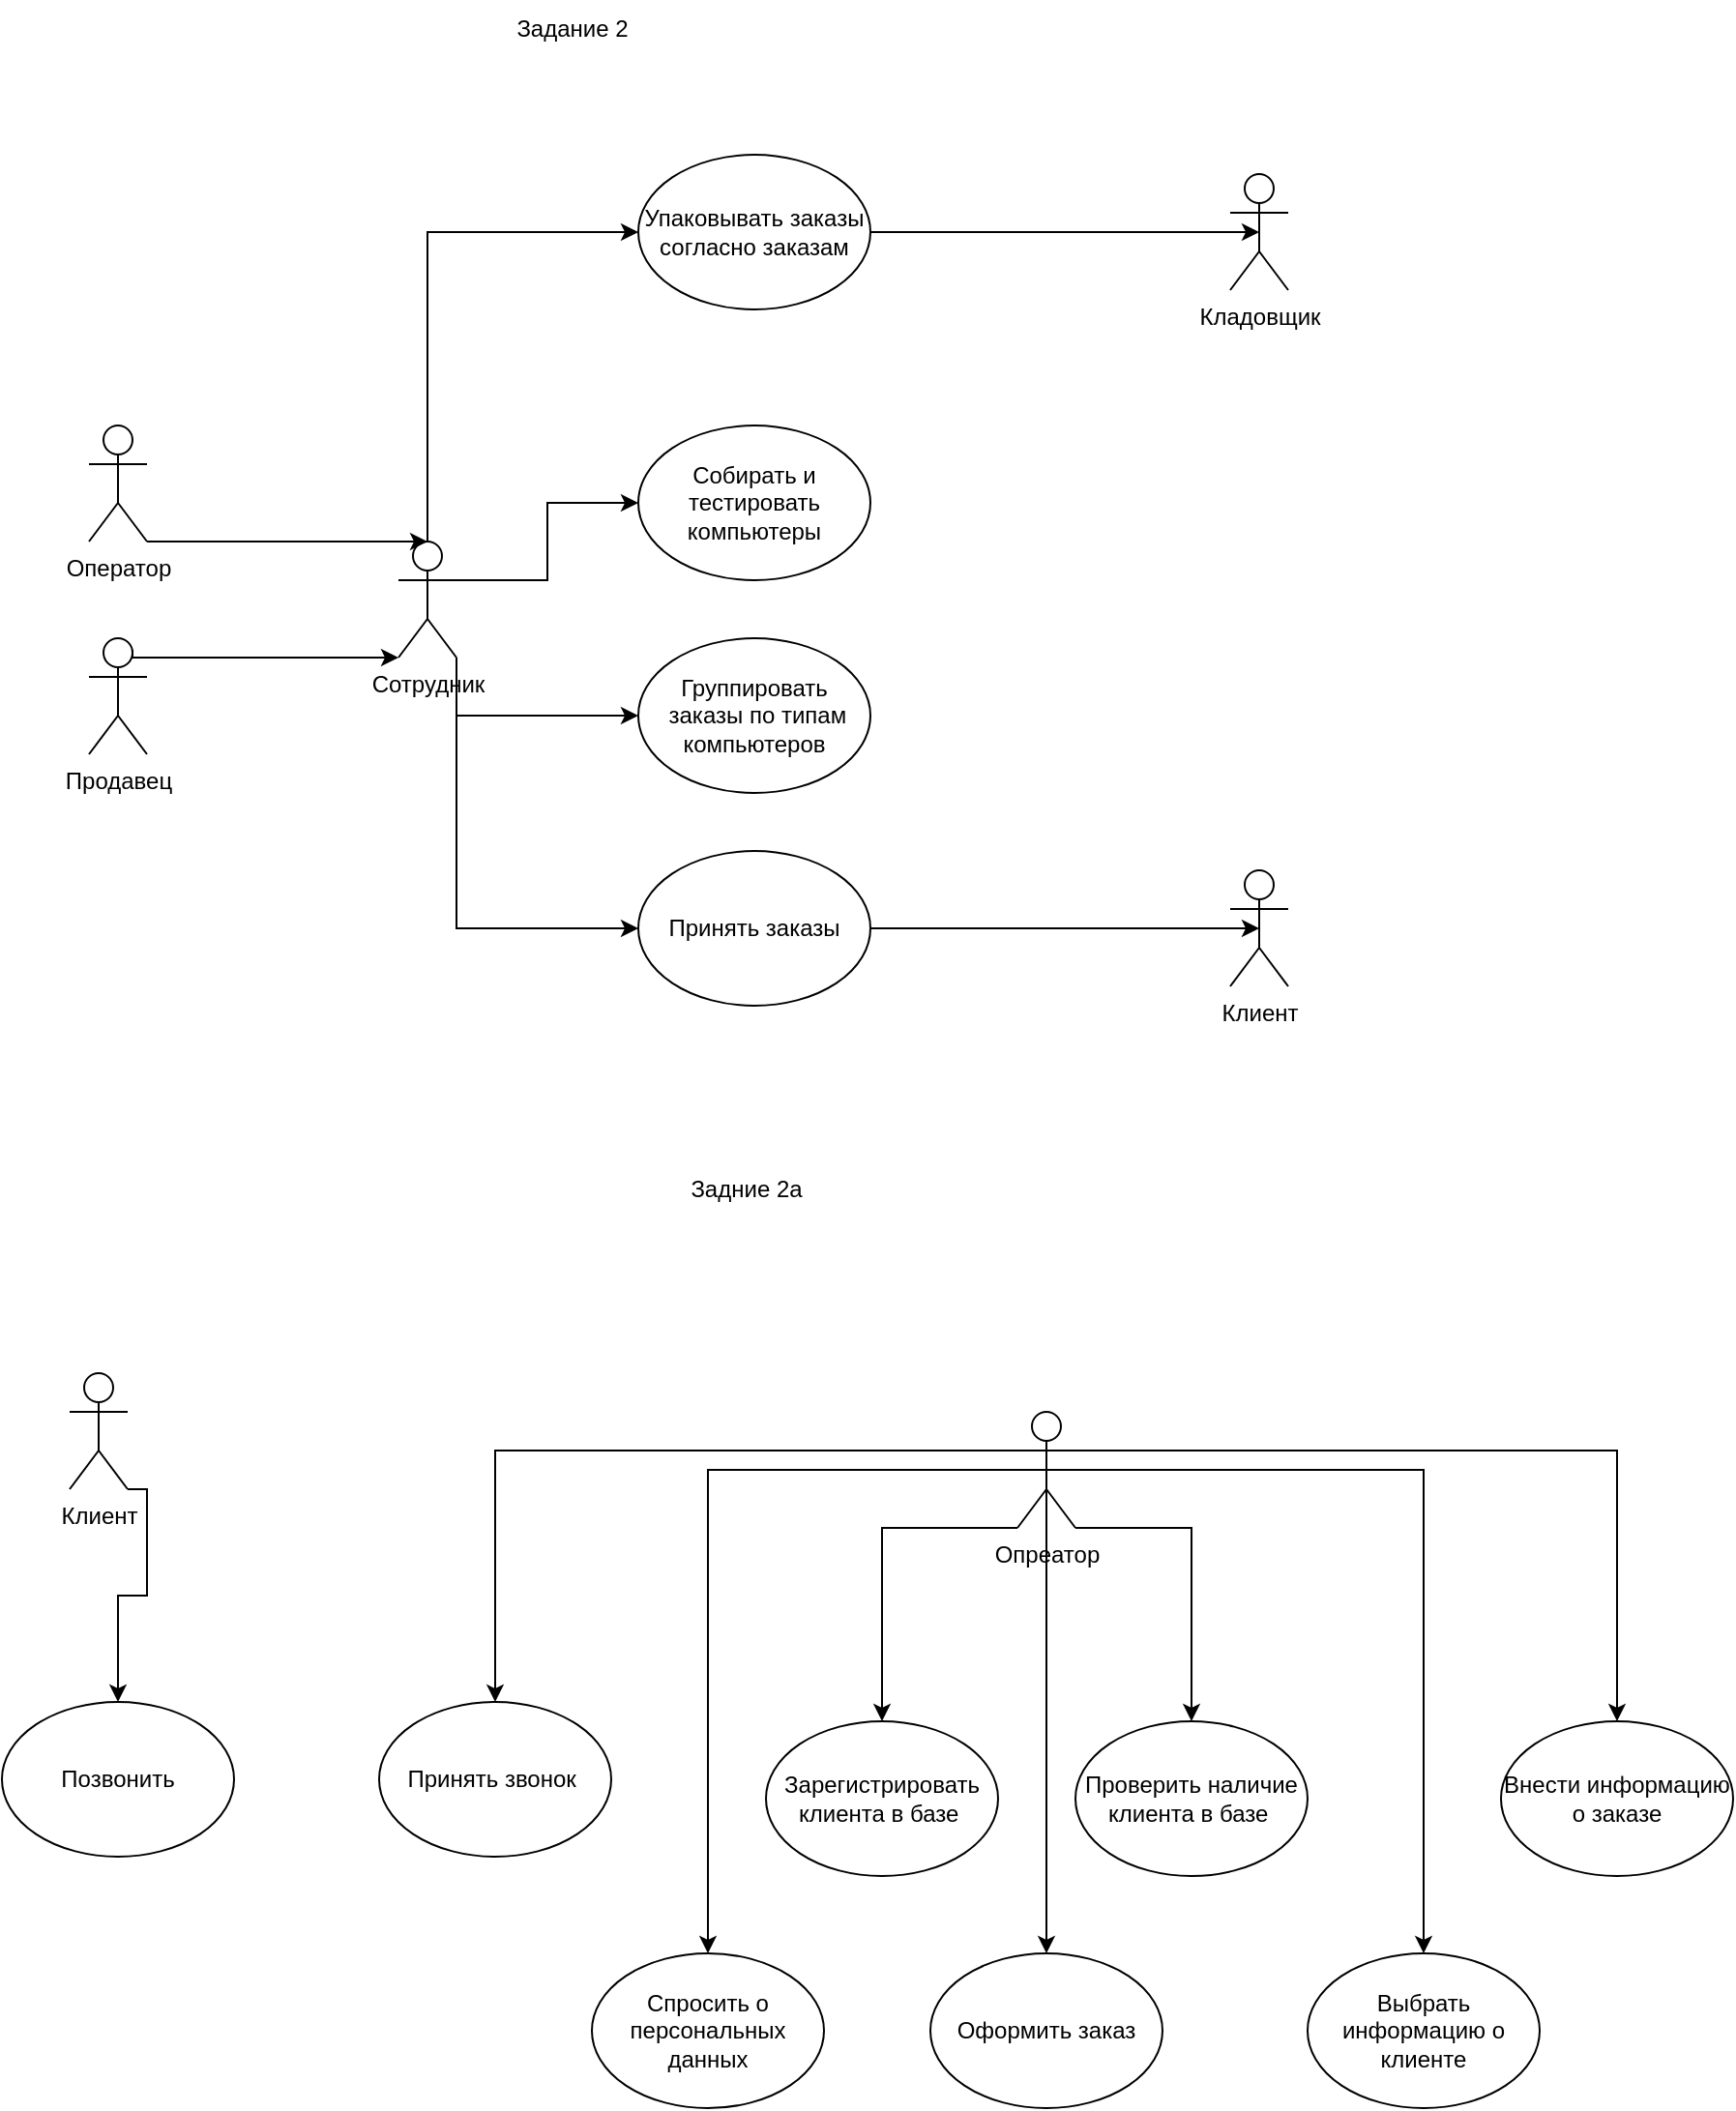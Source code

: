 <mxfile version="21.8.0" type="google">
  <diagram name="Страница — 1" id="ia3anKh4k8BPZg2WtShV">
    <mxGraphModel dx="1393" dy="807" grid="1" gridSize="10" guides="1" tooltips="1" connect="1" arrows="1" fold="1" page="1" pageScale="1" pageWidth="827" pageHeight="1169" math="0" shadow="0">
      <root>
        <mxCell id="0" />
        <mxCell id="1" parent="0" />
        <mxCell id="U_mDkh6hTHkZlJloegZt-3" value="Оператор" style="shape=umlActor;verticalLabelPosition=bottom;verticalAlign=top;html=1;outlineConnect=0;" vertex="1" parent="1">
          <mxGeometry x="70" y="260" width="30" height="60" as="geometry" />
        </mxCell>
        <mxCell id="U_mDkh6hTHkZlJloegZt-24" style="edgeStyle=orthogonalEdgeStyle;rounded=0;orthogonalLoop=1;jettySize=auto;html=1;exitX=1;exitY=1;exitDx=0;exitDy=0;exitPerimeter=0;entryX=0;entryY=0.5;entryDx=0;entryDy=0;" edge="1" parent="1" source="U_mDkh6hTHkZlJloegZt-4" target="U_mDkh6hTHkZlJloegZt-18">
          <mxGeometry relative="1" as="geometry" />
        </mxCell>
        <mxCell id="U_mDkh6hTHkZlJloegZt-25" style="edgeStyle=orthogonalEdgeStyle;rounded=0;orthogonalLoop=1;jettySize=auto;html=1;exitX=0.5;exitY=0;exitDx=0;exitDy=0;exitPerimeter=0;entryX=0;entryY=0.5;entryDx=0;entryDy=0;" edge="1" parent="1" source="U_mDkh6hTHkZlJloegZt-4" target="U_mDkh6hTHkZlJloegZt-20">
          <mxGeometry relative="1" as="geometry" />
        </mxCell>
        <mxCell id="U_mDkh6hTHkZlJloegZt-26" style="edgeStyle=orthogonalEdgeStyle;rounded=0;orthogonalLoop=1;jettySize=auto;html=1;exitX=1;exitY=0.333;exitDx=0;exitDy=0;exitPerimeter=0;entryX=0;entryY=0.5;entryDx=0;entryDy=0;" edge="1" parent="1" source="U_mDkh6hTHkZlJloegZt-4" target="U_mDkh6hTHkZlJloegZt-19">
          <mxGeometry relative="1" as="geometry" />
        </mxCell>
        <mxCell id="U_mDkh6hTHkZlJloegZt-27" style="edgeStyle=orthogonalEdgeStyle;rounded=0;orthogonalLoop=1;jettySize=auto;html=1;exitX=1;exitY=1;exitDx=0;exitDy=0;exitPerimeter=0;entryX=0;entryY=0.5;entryDx=0;entryDy=0;" edge="1" parent="1" source="U_mDkh6hTHkZlJloegZt-4" target="U_mDkh6hTHkZlJloegZt-21">
          <mxGeometry relative="1" as="geometry" />
        </mxCell>
        <mxCell id="U_mDkh6hTHkZlJloegZt-4" value="Сотрудник&lt;br&gt;" style="shape=umlActor;verticalLabelPosition=bottom;verticalAlign=top;html=1;outlineConnect=0;" vertex="1" parent="1">
          <mxGeometry x="230" y="320" width="30" height="60" as="geometry" />
        </mxCell>
        <mxCell id="U_mDkh6hTHkZlJloegZt-5" value="Кладовщик" style="shape=umlActor;verticalLabelPosition=bottom;verticalAlign=top;html=1;outlineConnect=0;" vertex="1" parent="1">
          <mxGeometry x="660" y="130" width="30" height="60" as="geometry" />
        </mxCell>
        <mxCell id="U_mDkh6hTHkZlJloegZt-6" value="Продавец&lt;br&gt;" style="shape=umlActor;verticalLabelPosition=bottom;verticalAlign=top;html=1;outlineConnect=0;" vertex="1" parent="1">
          <mxGeometry x="70" y="370" width="30" height="60" as="geometry" />
        </mxCell>
        <mxCell id="U_mDkh6hTHkZlJloegZt-7" value="Клиент&lt;br&gt;" style="shape=umlActor;verticalLabelPosition=bottom;verticalAlign=top;html=1;outlineConnect=0;" vertex="1" parent="1">
          <mxGeometry x="660" y="490" width="30" height="60" as="geometry" />
        </mxCell>
        <mxCell id="U_mDkh6hTHkZlJloegZt-11" style="edgeStyle=orthogonalEdgeStyle;rounded=0;orthogonalLoop=1;jettySize=auto;html=1;exitX=1;exitY=1;exitDx=0;exitDy=0;exitPerimeter=0;entryX=0.5;entryY=0;entryDx=0;entryDy=0;entryPerimeter=0;" edge="1" parent="1" source="U_mDkh6hTHkZlJloegZt-3" target="U_mDkh6hTHkZlJloegZt-4">
          <mxGeometry relative="1" as="geometry">
            <Array as="points">
              <mxPoint x="210" y="320" />
              <mxPoint x="210" y="320" />
            </Array>
          </mxGeometry>
        </mxCell>
        <mxCell id="U_mDkh6hTHkZlJloegZt-12" style="edgeStyle=orthogonalEdgeStyle;rounded=0;orthogonalLoop=1;jettySize=auto;html=1;exitX=0.75;exitY=0.1;exitDx=0;exitDy=0;exitPerimeter=0;entryX=0;entryY=1;entryDx=0;entryDy=0;entryPerimeter=0;" edge="1" parent="1" source="U_mDkh6hTHkZlJloegZt-6" target="U_mDkh6hTHkZlJloegZt-4">
          <mxGeometry relative="1" as="geometry">
            <Array as="points">
              <mxPoint x="93" y="380" />
            </Array>
          </mxGeometry>
        </mxCell>
        <mxCell id="U_mDkh6hTHkZlJloegZt-18" value="Принять заказы" style="ellipse;whiteSpace=wrap;html=1;" vertex="1" parent="1">
          <mxGeometry x="354" y="480" width="120" height="80" as="geometry" />
        </mxCell>
        <mxCell id="U_mDkh6hTHkZlJloegZt-19" value="Собирать и тестировать компьютеры" style="ellipse;whiteSpace=wrap;html=1;" vertex="1" parent="1">
          <mxGeometry x="354" y="260" width="120" height="80" as="geometry" />
        </mxCell>
        <mxCell id="U_mDkh6hTHkZlJloegZt-20" value="Упаковывать заказы согласно заказам" style="ellipse;whiteSpace=wrap;html=1;" vertex="1" parent="1">
          <mxGeometry x="354" y="120" width="120" height="80" as="geometry" />
        </mxCell>
        <mxCell id="U_mDkh6hTHkZlJloegZt-21" value="Группировать&lt;br&gt;&amp;nbsp;заказы по типам компьютеров" style="ellipse;whiteSpace=wrap;html=1;" vertex="1" parent="1">
          <mxGeometry x="354" y="370" width="120" height="80" as="geometry" />
        </mxCell>
        <mxCell id="U_mDkh6hTHkZlJloegZt-22" style="edgeStyle=orthogonalEdgeStyle;rounded=0;orthogonalLoop=1;jettySize=auto;html=1;exitX=1;exitY=0.5;exitDx=0;exitDy=0;entryX=0.5;entryY=0.5;entryDx=0;entryDy=0;entryPerimeter=0;" edge="1" parent="1" source="U_mDkh6hTHkZlJloegZt-20" target="U_mDkh6hTHkZlJloegZt-5">
          <mxGeometry relative="1" as="geometry" />
        </mxCell>
        <mxCell id="U_mDkh6hTHkZlJloegZt-23" style="edgeStyle=orthogonalEdgeStyle;rounded=0;orthogonalLoop=1;jettySize=auto;html=1;exitX=1;exitY=0.5;exitDx=0;exitDy=0;entryX=0.5;entryY=0.5;entryDx=0;entryDy=0;entryPerimeter=0;" edge="1" parent="1" source="U_mDkh6hTHkZlJloegZt-18" target="U_mDkh6hTHkZlJloegZt-7">
          <mxGeometry relative="1" as="geometry" />
        </mxCell>
        <mxCell id="U_mDkh6hTHkZlJloegZt-28" value="Задание 2&lt;br&gt;" style="text;html=1;strokeColor=none;fillColor=none;align=center;verticalAlign=middle;whiteSpace=wrap;rounded=0;" vertex="1" parent="1">
          <mxGeometry x="290" y="40" width="60" height="30" as="geometry" />
        </mxCell>
        <mxCell id="U_mDkh6hTHkZlJloegZt-29" value="Задние 2а&lt;br&gt;" style="text;html=1;strokeColor=none;fillColor=none;align=center;verticalAlign=middle;whiteSpace=wrap;rounded=0;" vertex="1" parent="1">
          <mxGeometry x="380" y="640" width="60" height="30" as="geometry" />
        </mxCell>
        <mxCell id="U_mDkh6hTHkZlJloegZt-39" style="edgeStyle=orthogonalEdgeStyle;rounded=0;orthogonalLoop=1;jettySize=auto;html=1;exitX=0.5;exitY=0.5;exitDx=0;exitDy=0;exitPerimeter=0;entryX=0.5;entryY=0;entryDx=0;entryDy=0;" edge="1" parent="1" source="U_mDkh6hTHkZlJloegZt-30" target="U_mDkh6hTHkZlJloegZt-38">
          <mxGeometry relative="1" as="geometry" />
        </mxCell>
        <mxCell id="U_mDkh6hTHkZlJloegZt-40" style="edgeStyle=orthogonalEdgeStyle;rounded=0;orthogonalLoop=1;jettySize=auto;html=1;exitX=0;exitY=0.333;exitDx=0;exitDy=0;exitPerimeter=0;entryX=0.5;entryY=0;entryDx=0;entryDy=0;" edge="1" parent="1" source="U_mDkh6hTHkZlJloegZt-30" target="U_mDkh6hTHkZlJloegZt-33">
          <mxGeometry relative="1" as="geometry" />
        </mxCell>
        <mxCell id="U_mDkh6hTHkZlJloegZt-42" style="edgeStyle=orthogonalEdgeStyle;rounded=0;orthogonalLoop=1;jettySize=auto;html=1;exitX=0.5;exitY=0.5;exitDx=0;exitDy=0;exitPerimeter=0;entryX=0.5;entryY=0;entryDx=0;entryDy=0;" edge="1" parent="1" source="U_mDkh6hTHkZlJloegZt-30" target="U_mDkh6hTHkZlJloegZt-37">
          <mxGeometry relative="1" as="geometry" />
        </mxCell>
        <mxCell id="U_mDkh6hTHkZlJloegZt-43" style="edgeStyle=orthogonalEdgeStyle;rounded=0;orthogonalLoop=1;jettySize=auto;html=1;exitX=1;exitY=0.333;exitDx=0;exitDy=0;exitPerimeter=0;entryX=0.5;entryY=0;entryDx=0;entryDy=0;" edge="1" parent="1" source="U_mDkh6hTHkZlJloegZt-30" target="U_mDkh6hTHkZlJloegZt-36">
          <mxGeometry relative="1" as="geometry" />
        </mxCell>
        <mxCell id="U_mDkh6hTHkZlJloegZt-44" style="edgeStyle=orthogonalEdgeStyle;rounded=0;orthogonalLoop=1;jettySize=auto;html=1;exitX=0;exitY=1;exitDx=0;exitDy=0;exitPerimeter=0;entryX=0.5;entryY=0;entryDx=0;entryDy=0;" edge="1" parent="1" source="U_mDkh6hTHkZlJloegZt-30" target="U_mDkh6hTHkZlJloegZt-34">
          <mxGeometry relative="1" as="geometry">
            <Array as="points">
              <mxPoint x="480" y="830" />
            </Array>
          </mxGeometry>
        </mxCell>
        <mxCell id="U_mDkh6hTHkZlJloegZt-45" style="edgeStyle=orthogonalEdgeStyle;rounded=0;orthogonalLoop=1;jettySize=auto;html=1;exitX=1;exitY=1;exitDx=0;exitDy=0;exitPerimeter=0;entryX=0.5;entryY=0;entryDx=0;entryDy=0;" edge="1" parent="1" source="U_mDkh6hTHkZlJloegZt-30" target="U_mDkh6hTHkZlJloegZt-35">
          <mxGeometry relative="1" as="geometry">
            <Array as="points">
              <mxPoint x="640" y="830" />
            </Array>
          </mxGeometry>
        </mxCell>
        <mxCell id="U_mDkh6hTHkZlJloegZt-48" style="edgeStyle=orthogonalEdgeStyle;rounded=0;orthogonalLoop=1;jettySize=auto;html=1;exitX=0.5;exitY=0.5;exitDx=0;exitDy=0;exitPerimeter=0;entryX=0.5;entryY=0;entryDx=0;entryDy=0;" edge="1" parent="1" source="U_mDkh6hTHkZlJloegZt-30" target="U_mDkh6hTHkZlJloegZt-47">
          <mxGeometry relative="1" as="geometry">
            <Array as="points">
              <mxPoint x="565" y="870" />
              <mxPoint x="565" y="870" />
            </Array>
          </mxGeometry>
        </mxCell>
        <mxCell id="U_mDkh6hTHkZlJloegZt-46" style="edgeStyle=orthogonalEdgeStyle;rounded=0;orthogonalLoop=1;jettySize=auto;html=1;exitX=1;exitY=1;exitDx=0;exitDy=0;exitPerimeter=0;entryX=0.5;entryY=0;entryDx=0;entryDy=0;" edge="1" parent="1" source="U_mDkh6hTHkZlJloegZt-31" target="U_mDkh6hTHkZlJloegZt-32">
          <mxGeometry relative="1" as="geometry">
            <Array as="points">
              <mxPoint x="100" y="810" />
              <mxPoint x="100" y="865" />
              <mxPoint x="85" y="865" />
            </Array>
          </mxGeometry>
        </mxCell>
        <mxCell id="U_mDkh6hTHkZlJloegZt-31" value="Клиент&lt;br&gt;" style="shape=umlActor;verticalLabelPosition=bottom;verticalAlign=top;html=1;outlineConnect=0;" vertex="1" parent="1">
          <mxGeometry x="60" y="750" width="30" height="60" as="geometry" />
        </mxCell>
        <mxCell id="U_mDkh6hTHkZlJloegZt-32" value="Позвонить" style="ellipse;whiteSpace=wrap;html=1;" vertex="1" parent="1">
          <mxGeometry x="25" y="920" width="120" height="80" as="geometry" />
        </mxCell>
        <mxCell id="U_mDkh6hTHkZlJloegZt-33" value="Принять звонок&amp;nbsp;" style="ellipse;whiteSpace=wrap;html=1;" vertex="1" parent="1">
          <mxGeometry x="220" y="920" width="120" height="80" as="geometry" />
        </mxCell>
        <mxCell id="U_mDkh6hTHkZlJloegZt-34" value="Зарегистрировать клиента в базе&amp;nbsp;" style="ellipse;whiteSpace=wrap;html=1;" vertex="1" parent="1">
          <mxGeometry x="420" y="930" width="120" height="80" as="geometry" />
        </mxCell>
        <mxCell id="U_mDkh6hTHkZlJloegZt-35" value="Проверить наличие клиента в базе&amp;nbsp;" style="ellipse;whiteSpace=wrap;html=1;" vertex="1" parent="1">
          <mxGeometry x="580" y="930" width="120" height="80" as="geometry" />
        </mxCell>
        <mxCell id="U_mDkh6hTHkZlJloegZt-36" value="Внести информацию о заказе" style="ellipse;whiteSpace=wrap;html=1;" vertex="1" parent="1">
          <mxGeometry x="800" y="930" width="120" height="80" as="geometry" />
        </mxCell>
        <mxCell id="U_mDkh6hTHkZlJloegZt-37" value="Выбрать информацию о клиенте" style="ellipse;whiteSpace=wrap;html=1;" vertex="1" parent="1">
          <mxGeometry x="700" y="1050" width="120" height="80" as="geometry" />
        </mxCell>
        <mxCell id="U_mDkh6hTHkZlJloegZt-38" value="Спросить о персональных данных" style="ellipse;whiteSpace=wrap;html=1;" vertex="1" parent="1">
          <mxGeometry x="330" y="1050" width="120" height="80" as="geometry" />
        </mxCell>
        <mxCell id="U_mDkh6hTHkZlJloegZt-47" value="Оформить заказ" style="ellipse;whiteSpace=wrap;html=1;" vertex="1" parent="1">
          <mxGeometry x="505" y="1050" width="120" height="80" as="geometry" />
        </mxCell>
        <mxCell id="U_mDkh6hTHkZlJloegZt-30" value="Опреатор" style="shape=umlActor;verticalLabelPosition=bottom;verticalAlign=top;html=1;outlineConnect=0;" vertex="1" parent="1">
          <mxGeometry x="550" y="770" width="30" height="60" as="geometry" />
        </mxCell>
      </root>
    </mxGraphModel>
  </diagram>
</mxfile>
